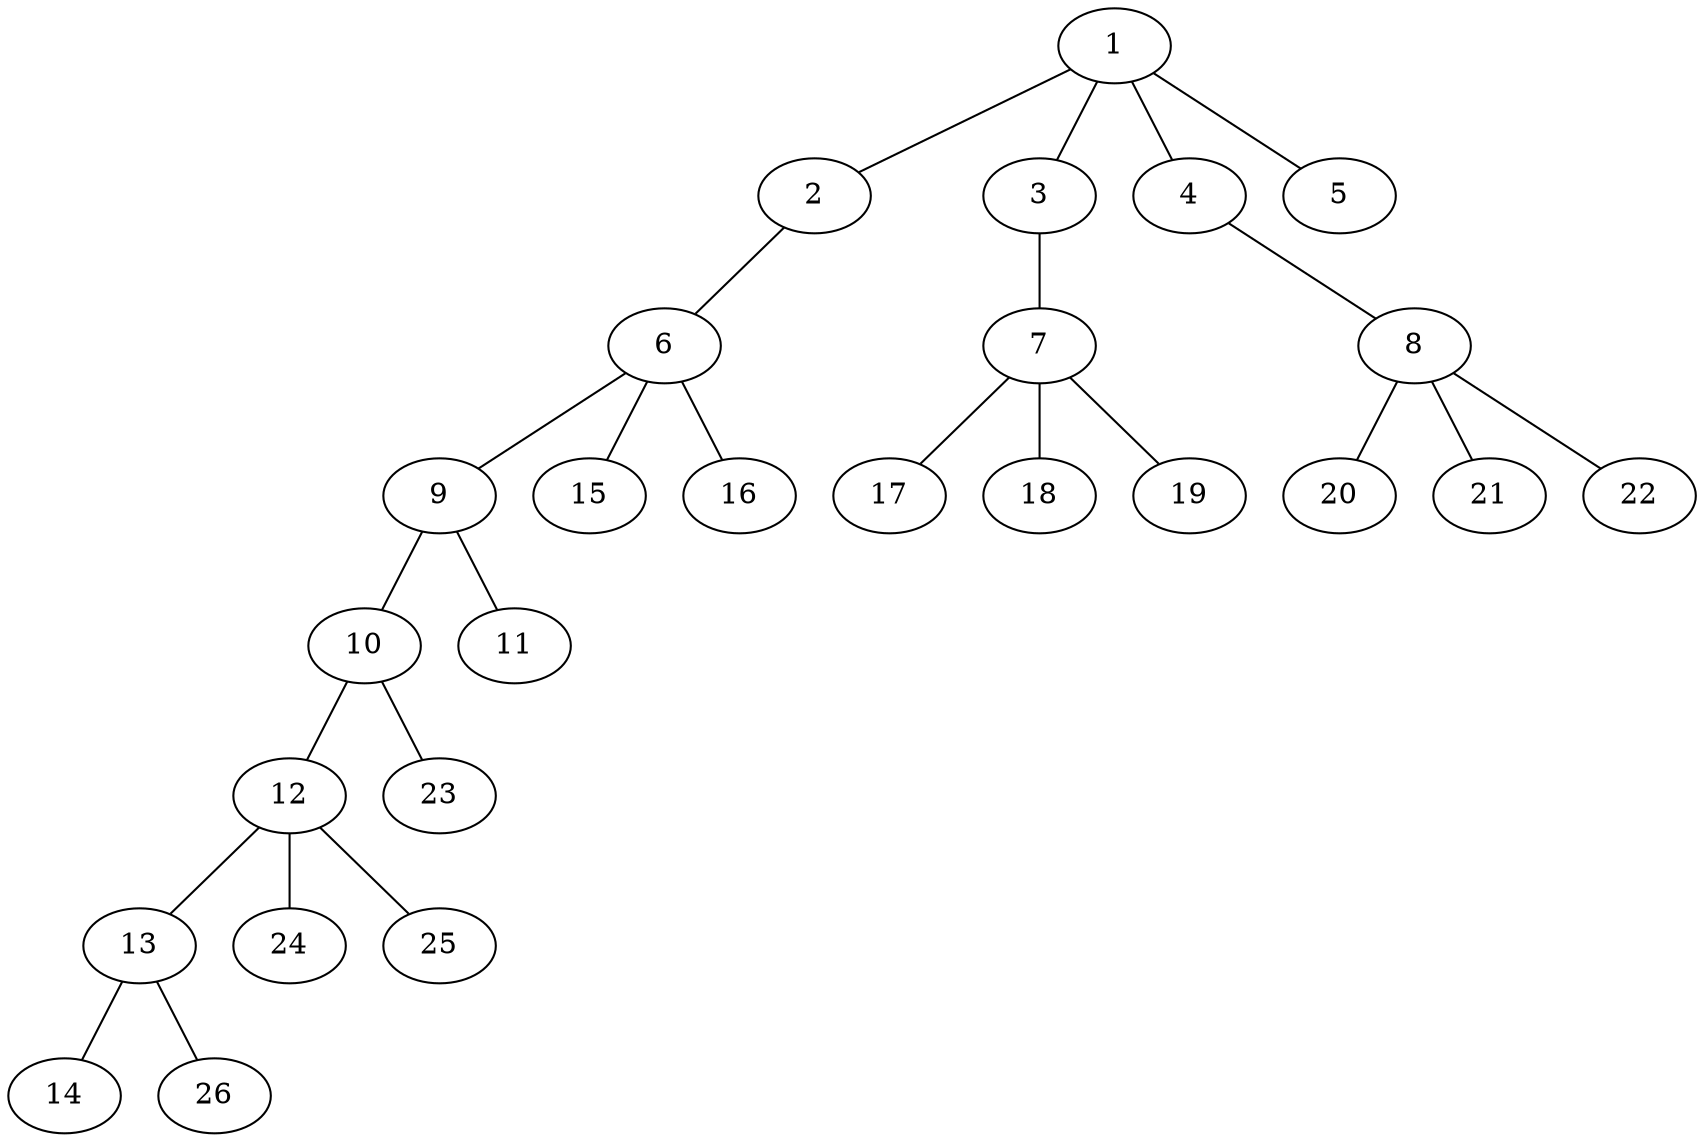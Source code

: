 graph molecule_2004 {
	1	 [chem=P];
	2	 [chem=S];
	1 -- 2	 [valence=1];
	3	 [chem=O];
	1 -- 3	 [valence=1];
	4	 [chem=O];
	1 -- 4	 [valence=1];
	5	 [chem=S];
	1 -- 5	 [valence=2];
	6	 [chem=C];
	2 -- 6	 [valence=1];
	7	 [chem=C];
	3 -- 7	 [valence=1];
	8	 [chem=C];
	4 -- 8	 [valence=1];
	9	 [chem=C];
	6 -- 9	 [valence=1];
	15	 [chem=H];
	6 -- 15	 [valence=1];
	16	 [chem=H];
	6 -- 16	 [valence=1];
	17	 [chem=H];
	7 -- 17	 [valence=1];
	18	 [chem=H];
	7 -- 18	 [valence=1];
	19	 [chem=H];
	7 -- 19	 [valence=1];
	20	 [chem=H];
	8 -- 20	 [valence=1];
	21	 [chem=H];
	8 -- 21	 [valence=1];
	22	 [chem=H];
	8 -- 22	 [valence=1];
	10	 [chem=N];
	9 -- 10	 [valence=1];
	11	 [chem=O];
	9 -- 11	 [valence=2];
	12	 [chem=C];
	10 -- 12	 [valence=1];
	23	 [chem=H];
	10 -- 23	 [valence=1];
	13	 [chem=C];
	12 -- 13	 [valence=1];
	24	 [chem=H];
	12 -- 24	 [valence=1];
	25	 [chem=H];
	12 -- 25	 [valence=1];
	14	 [chem=O];
	13 -- 14	 [valence=2];
	26	 [chem=H];
	13 -- 26	 [valence=1];
}

